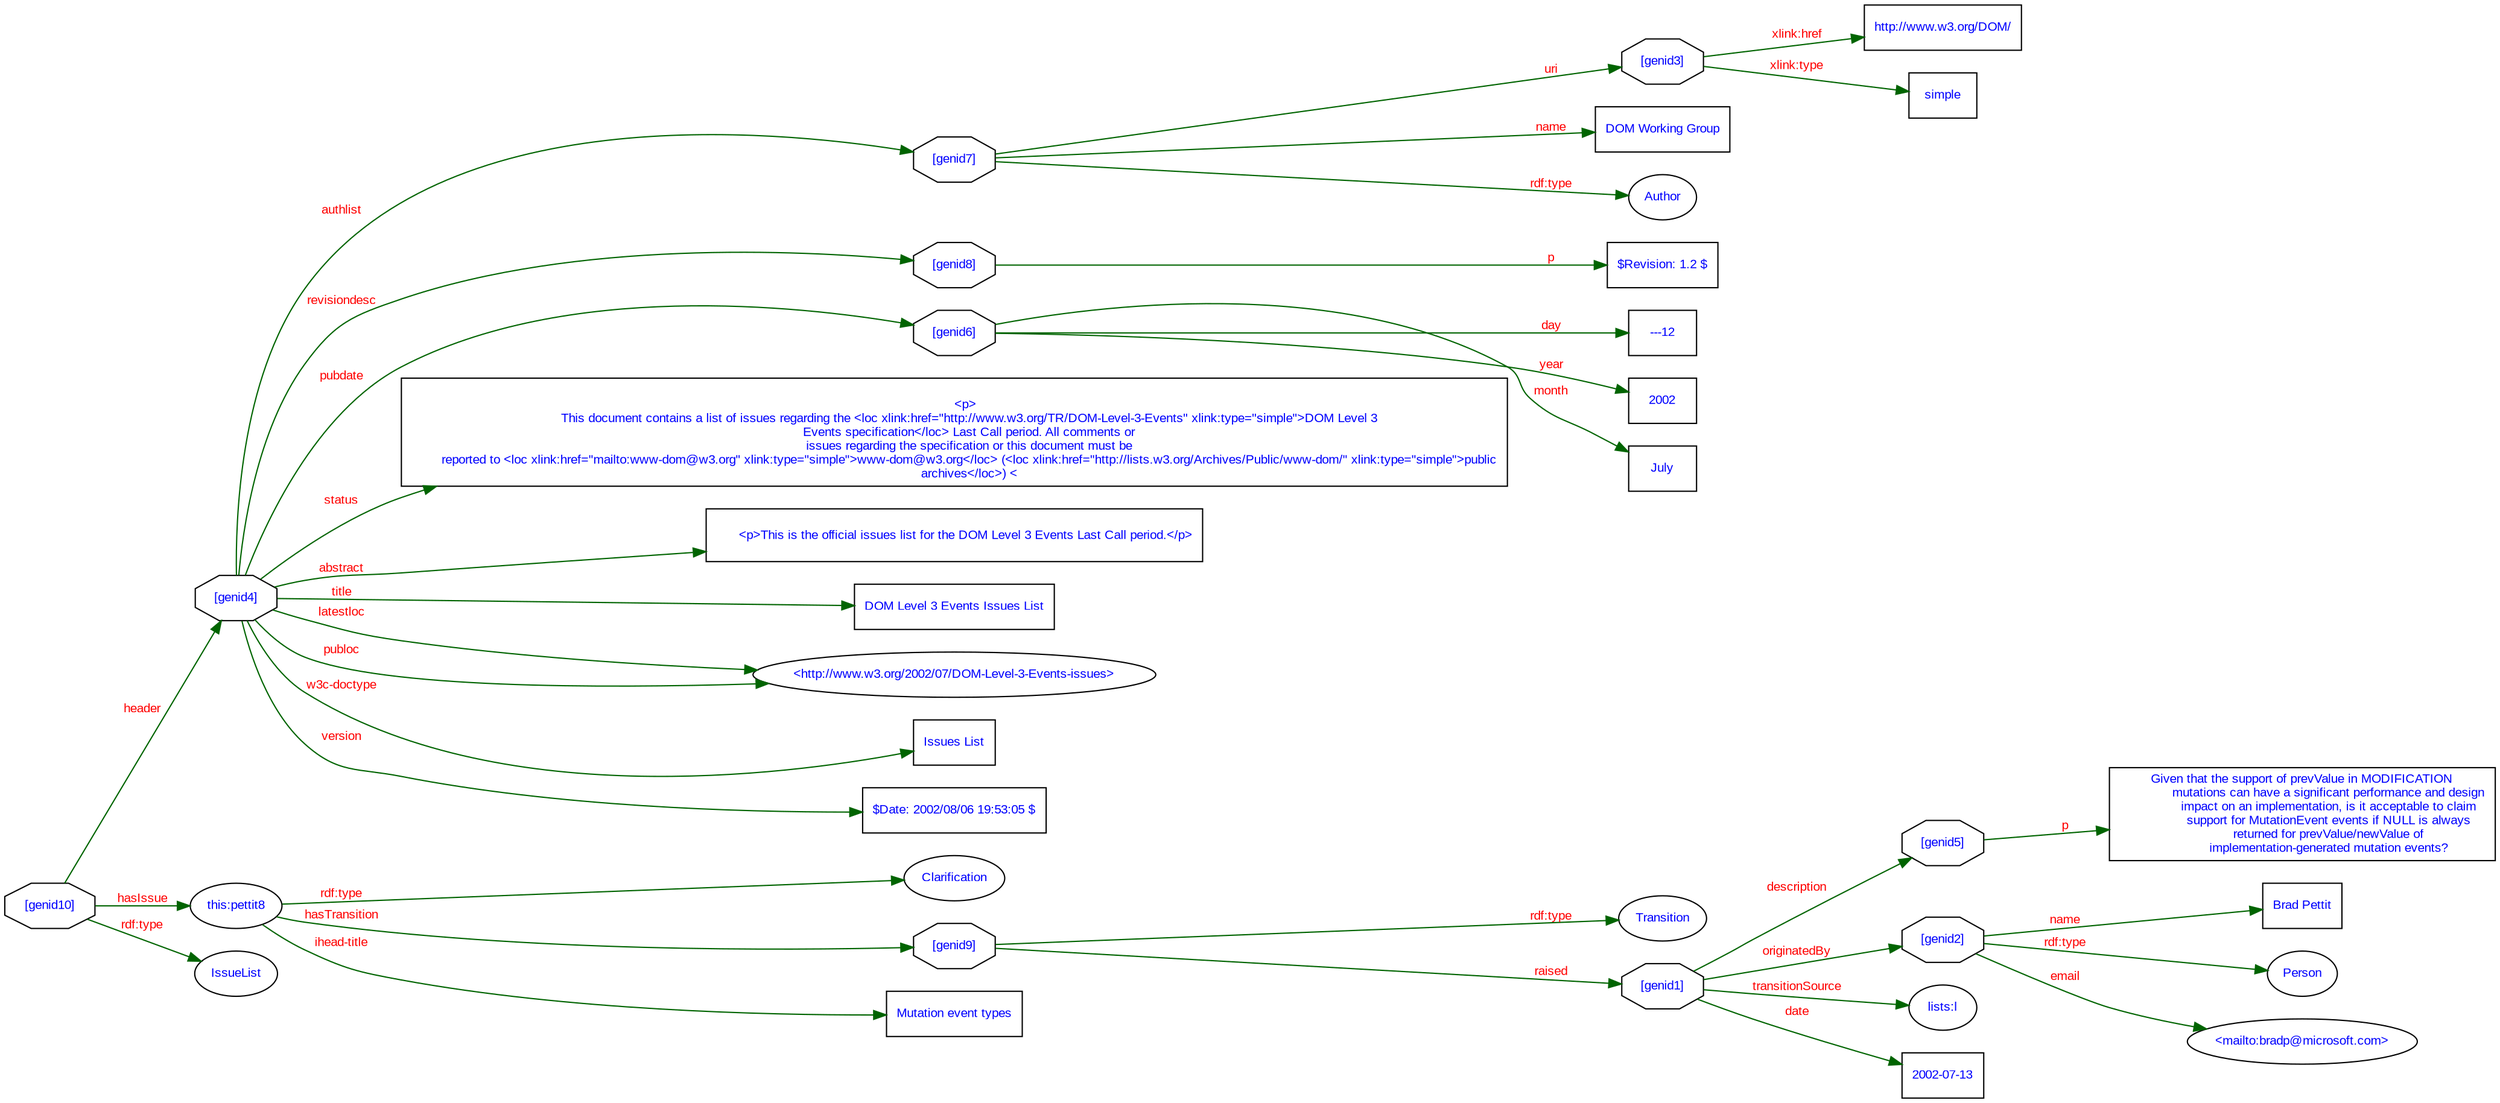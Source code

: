 digraph dotfile{ 
node [fontname=arial,fontsize=10,color=Black,fontcolor=Blue];
edge [fontname=arial,fontsize=10,color=Darkgreen,fontcolor=Red];
rankdir=LR;

// -------------------- labels --------------------

// Namespace  expands to http://dev.w3.org/cvsweb/2002/issues/schema/issues.rdf.
// Namespace xlink expands to http://www.w3.org/1999/xlink.
// Namespace this expands to file://na/home/eric/WWW/2002/08/06-issuesRDF/example.rdf#.
// Namespace rdf expands to http://www.w3.org/1999/02/22-rdf-syntax-ns#.
// Namespace lists expands to http://lists.w3.org/Archives/Public/www-dom/2002JulSep/0017.htm.


// -------------------- nodes --------------------

"GenId8791bc4"[label="[genid4]",shape="octagon"];
"String87baea0"[label="Brad Pettit",shape="box"];
"GenId879dec0"[label="[genid7]",shape="octagon"];
"GenId87a16ec"[label="[genid3]",shape="octagon"];
"Uri87b1d98"[label="Transition",shape="ellipse"];
"Uri87bab10"[label="Person",shape="ellipse"];
"String87b1d50"[label="Given that the support of prevValue in MODIFICATION\n	      mutations can have a significant performance and design\n	      impact on an implementation, is it acceptable to claim\n	      support for MutationEvent events if NULL is always\n	      returned for prevValue/newValue of\n	      implementation-generated mutation events?",shape="box"];
"GenId8789b0c"[label="[genid8]",shape="octagon"];
"GenId87b6f98"[label="[genid5]",shape="octagon"];
"String879dfe0"[label="DOM Working Group",shape="box"];
"GenId8796b5c"[label="[genid6]",shape="octagon"];
"String8796a9c"[label="---12",shape="box"];
"String87a6658"[label="\n      <p>\n	This document contains a list of issues regarding the <loc xlink:href=\"http://www.w3.org/TR/DOM-Level-3-Events\" xlink:type=\"simple\">DOM Level 3\n	Events specification</loc> Last Call period. All comments or\n	issues regarding the specification or this document must be\n	reported to <loc xlink:href=\"mailto:www-dom@w3.org\" xlink:type=\"simple\">www-dom@w3.org</loc> (<loc xlink:href=\"http://lists.w3.org/Archives/Public/www-dom/\" xlink:type=\"simple\">public\n	archives</loc>) <",shape="box"];
"GenId87bab40"[label="[genid2]",shape="octagon"];
"String87a01f8"[label="\n      <p>This is the official issues list for the DOM Level 3 Events Last Call period.</p>\n    ",shape="box"];
"Uri87b4244"[label="lists:l",shape="ellipse"];
"String878f7dc"[label="DOM Level 3 Events Issues List",shape="box"];
"String8796c94"[label="2002",shape="box"];
"Uri879aea8"[label="<http://www.w3.org/2002/07/DOM-Level-3-Events-issues>",shape="ellipse"];
"Uri87ac6e4"[label="Clarification",shape="ellipse"];
"String87a4dbc"[label="$Revision: 1.2 $",shape="box"];
"String8793608"[label="Issues List",shape="box"];
"GenId878a8cc"[label="[genid10]",shape="octagon"];
"Uri87c2ff8"[label="<mailto:bradp@microsoft.com>",shape="ellipse"];
"Uri879de90"[label="Author",shape="ellipse"];
"String8791bf4"[label="$Date: 2002/08/06 19:53:05 $",shape="box"];
"GenId87b1dc8"[label="[genid9]",shape="octagon"];
"String8796b80"[label="July",shape="box"];
"String87a165c"[label="http://www.w3.org/DOM/",shape="box"];
"GenId87b4028"[label="[genid1]",shape="octagon"];
"String87a80d8"[label="Mutation event types",shape="box"];
"Uri87ac7b0"[label="this:pettit8",shape="ellipse"];
"String87a16a4"[label="simple",shape="box"];
"Uri878a77c"[label="IssueList",shape="ellipse"];
"String87b4010"[label="2002-07-13",shape="box"];

// -------------------- arcs --------------------

"GenId87b4028"->"GenId87bab40"[label="originatedBy"];
"GenId87a16ec"->"String87a165c"[label="xlink:href"];
"GenId8791bc4"->"String8793608"[label="w3c-doctype"];
"GenId87b4028"->"GenId87b6f98"[label="description"];
"Uri87ac7b0"->"Uri87ac6e4"[label="rdf:type"];
"GenId8791bc4"->"Uri879aea8"[label="latestloc"];
"GenId8791bc4"->"GenId8796b5c"[label="pubdate"];
"GenId879dec0"->"Uri879de90"[label="rdf:type"];
"GenId8796b5c"->"String8796b80"[label="month"];
"GenId8791bc4"->"GenId8789b0c"[label="revisiondesc"];
"GenId8796b5c"->"String8796c94"[label="year"];
"GenId87b4028"->"Uri87b4244"[label="transitionSource"];
"GenId8791bc4"->"Uri879aea8"[label="publoc"];
"Uri87ac7b0"->"GenId87b1dc8"[label="hasTransition"];
"GenId87b1dc8"->"GenId87b4028"[label="raised"];
"GenId8796b5c"->"String8796a9c"[label="day"];
"GenId87b1dc8"->"Uri87b1d98"[label="rdf:type"];
"GenId879dec0"->"String879dfe0"[label="name"];
"GenId878a8cc"->"Uri87ac7b0"[label="hasIssue"];
"GenId87b6f98"->"String87b1d50"[label="p"];
"GenId8791bc4"->"GenId879dec0"[label="authlist"];
"GenId878a8cc"->"Uri878a77c"[label="rdf:type"];
"Uri87ac7b0"->"String87a80d8"[label="ihead-title"];
"GenId8791bc4"->"String8791bf4"[label="version"];
"GenId8791bc4"->"String87a01f8"[label="abstract"];
"GenId87bab40"->"Uri87bab10"[label="rdf:type"];
"GenId878a8cc"->"GenId8791bc4"[label="header"];
"GenId879dec0"->"GenId87a16ec"[label="uri"];
"GenId87a16ec"->"String87a16a4"[label="xlink:type"];
"GenId8791bc4"->"String87a6658"[label="status"];
"GenId87b4028"->"String87b4010"[label="date"];
"GenId87bab40"->"Uri87c2ff8"[label="email"];
"GenId87bab40"->"String87baea0"[label="name"];
"GenId8791bc4"->"String878f7dc"[label="title"];
"GenId8789b0c"->"String87a4dbc"[label="p"];
}

